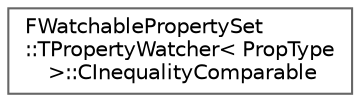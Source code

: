 digraph "Graphical Class Hierarchy"
{
 // INTERACTIVE_SVG=YES
 // LATEX_PDF_SIZE
  bgcolor="transparent";
  edge [fontname=Helvetica,fontsize=10,labelfontname=Helvetica,labelfontsize=10];
  node [fontname=Helvetica,fontsize=10,shape=box,height=0.2,width=0.4];
  rankdir="LR";
  Node0 [id="Node000000",label="FWatchablePropertySet\l::TPropertyWatcher\< PropType\l \>::CInequalityComparable",height=0.2,width=0.4,color="grey40", fillcolor="white", style="filled",URL="$d8/daf/structFWatchablePropertySet_1_1TPropertyWatcher_1_1CInequalityComparable.html",tooltip="Describes a type having a \"!=\" comparasion operator."];
}
